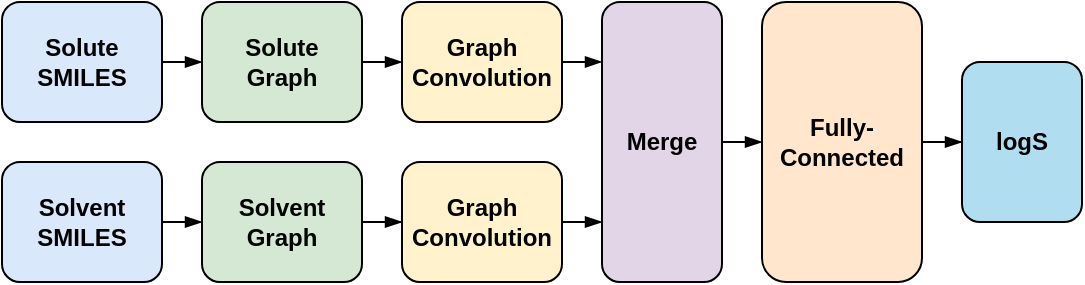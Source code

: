 <mxfile version="14.4.4" type="github">
  <diagram id="C5RBs43oDa-KdzZeNtuy" name="Page-1">
    <mxGraphModel dx="716" dy="428" grid="1" gridSize="10" guides="1" tooltips="1" connect="1" arrows="1" fold="1" page="1" pageScale="1" pageWidth="827" pageHeight="1169" math="0" shadow="0">
      <root>
        <mxCell id="WIyWlLk6GJQsqaUBKTNV-0" />
        <mxCell id="WIyWlLk6GJQsqaUBKTNV-1" parent="WIyWlLk6GJQsqaUBKTNV-0" />
        <mxCell id="qyxr5L-9Lcjn7ODCekHI-40" style="edgeStyle=orthogonalEdgeStyle;rounded=0;orthogonalLoop=1;jettySize=auto;html=1;exitX=1;exitY=0.5;exitDx=0;exitDy=0;entryX=0;entryY=0.5;entryDx=0;entryDy=0;fontStyle=1;endArrow=blockThin;endFill=1;" edge="1" parent="WIyWlLk6GJQsqaUBKTNV-1" source="qyxr5L-9Lcjn7ODCekHI-23" target="qyxr5L-9Lcjn7ODCekHI-29">
          <mxGeometry relative="1" as="geometry" />
        </mxCell>
        <mxCell id="qyxr5L-9Lcjn7ODCekHI-23" value="Solute&lt;br&gt;SMILES" style="rounded=1;whiteSpace=wrap;html=1;fontSize=12;glass=0;strokeWidth=1;shadow=0;fillColor=#dae8fc;fontStyle=1" vertex="1" parent="WIyWlLk6GJQsqaUBKTNV-1">
          <mxGeometry x="160" y="80" width="80" height="60" as="geometry" />
        </mxCell>
        <mxCell id="qyxr5L-9Lcjn7ODCekHI-43" style="edgeStyle=orthogonalEdgeStyle;rounded=0;orthogonalLoop=1;jettySize=auto;html=1;exitX=1;exitY=0.5;exitDx=0;exitDy=0;fontStyle=1;endArrow=blockThin;endFill=1;" edge="1" parent="WIyWlLk6GJQsqaUBKTNV-1" source="qyxr5L-9Lcjn7ODCekHI-25" target="qyxr5L-9Lcjn7ODCekHI-33">
          <mxGeometry relative="1" as="geometry" />
        </mxCell>
        <mxCell id="qyxr5L-9Lcjn7ODCekHI-25" value="Solvent&lt;br&gt;Graph" style="rounded=1;whiteSpace=wrap;html=1;fontSize=12;glass=0;strokeWidth=1;shadow=0;fillColor=#d5e8d4;fontStyle=1" vertex="1" parent="WIyWlLk6GJQsqaUBKTNV-1">
          <mxGeometry x="260" y="160" width="80" height="60" as="geometry" />
        </mxCell>
        <mxCell id="qyxr5L-9Lcjn7ODCekHI-41" style="edgeStyle=orthogonalEdgeStyle;rounded=0;orthogonalLoop=1;jettySize=auto;html=1;exitX=1;exitY=0.5;exitDx=0;exitDy=0;entryX=0;entryY=0.5;entryDx=0;entryDy=0;fontStyle=1;endArrow=blockThin;endFill=1;" edge="1" parent="WIyWlLk6GJQsqaUBKTNV-1" source="qyxr5L-9Lcjn7ODCekHI-27" target="qyxr5L-9Lcjn7ODCekHI-25">
          <mxGeometry relative="1" as="geometry" />
        </mxCell>
        <mxCell id="qyxr5L-9Lcjn7ODCekHI-27" value="Solvent&lt;br&gt;SMILES" style="rounded=1;whiteSpace=wrap;html=1;fontSize=12;glass=0;strokeWidth=1;shadow=0;fillColor=#dae8fc;fontStyle=1" vertex="1" parent="WIyWlLk6GJQsqaUBKTNV-1">
          <mxGeometry x="160" y="160" width="80" height="60" as="geometry" />
        </mxCell>
        <mxCell id="qyxr5L-9Lcjn7ODCekHI-42" style="edgeStyle=orthogonalEdgeStyle;rounded=0;orthogonalLoop=1;jettySize=auto;html=1;exitX=1;exitY=0.5;exitDx=0;exitDy=0;entryX=0;entryY=0.5;entryDx=0;entryDy=0;fontStyle=1;endArrow=blockThin;endFill=1;" edge="1" parent="WIyWlLk6GJQsqaUBKTNV-1" source="qyxr5L-9Lcjn7ODCekHI-29" target="qyxr5L-9Lcjn7ODCekHI-31">
          <mxGeometry relative="1" as="geometry" />
        </mxCell>
        <mxCell id="qyxr5L-9Lcjn7ODCekHI-29" value="Solute&lt;br&gt;Graph" style="rounded=1;whiteSpace=wrap;html=1;fontSize=12;glass=0;strokeWidth=1;shadow=0;fillColor=#d5e8d4;fontStyle=1" vertex="1" parent="WIyWlLk6GJQsqaUBKTNV-1">
          <mxGeometry x="260" y="80" width="80" height="60" as="geometry" />
        </mxCell>
        <mxCell id="qyxr5L-9Lcjn7ODCekHI-44" style="edgeStyle=orthogonalEdgeStyle;rounded=0;orthogonalLoop=1;jettySize=auto;html=1;exitX=1;exitY=0.5;exitDx=0;exitDy=0;entryX=0;entryY=0.214;entryDx=0;entryDy=0;entryPerimeter=0;fontStyle=1;endArrow=blockThin;endFill=1;" edge="1" parent="WIyWlLk6GJQsqaUBKTNV-1" source="qyxr5L-9Lcjn7ODCekHI-31" target="qyxr5L-9Lcjn7ODCekHI-35">
          <mxGeometry relative="1" as="geometry" />
        </mxCell>
        <mxCell id="qyxr5L-9Lcjn7ODCekHI-31" value="Graph&lt;br&gt;Convolution" style="rounded=1;whiteSpace=wrap;html=1;fontSize=12;glass=0;strokeWidth=1;shadow=0;fillColor=#fff2cc;fontStyle=1" vertex="1" parent="WIyWlLk6GJQsqaUBKTNV-1">
          <mxGeometry x="360" y="80" width="80" height="60" as="geometry" />
        </mxCell>
        <mxCell id="qyxr5L-9Lcjn7ODCekHI-45" style="edgeStyle=orthogonalEdgeStyle;rounded=0;orthogonalLoop=1;jettySize=auto;html=1;exitX=1;exitY=0.5;exitDx=0;exitDy=0;entryX=0;entryY=0.786;entryDx=0;entryDy=0;entryPerimeter=0;fontStyle=1;endArrow=blockThin;endFill=1;" edge="1" parent="WIyWlLk6GJQsqaUBKTNV-1" source="qyxr5L-9Lcjn7ODCekHI-33" target="qyxr5L-9Lcjn7ODCekHI-35">
          <mxGeometry relative="1" as="geometry" />
        </mxCell>
        <mxCell id="qyxr5L-9Lcjn7ODCekHI-33" value="&lt;span&gt;Graph&lt;br&gt;&lt;/span&gt;&lt;span&gt;Convolution&lt;/span&gt;" style="rounded=1;whiteSpace=wrap;html=1;fontSize=12;glass=0;strokeWidth=1;shadow=0;fillColor=#fff2cc;fontStyle=1" vertex="1" parent="WIyWlLk6GJQsqaUBKTNV-1">
          <mxGeometry x="360" y="160" width="80" height="60" as="geometry" />
        </mxCell>
        <mxCell id="qyxr5L-9Lcjn7ODCekHI-46" style="edgeStyle=orthogonalEdgeStyle;rounded=0;orthogonalLoop=1;jettySize=auto;html=1;exitX=1;exitY=0.5;exitDx=0;exitDy=0;entryX=0;entryY=0.5;entryDx=0;entryDy=0;fontStyle=1;endArrow=blockThin;endFill=1;" edge="1" parent="WIyWlLk6GJQsqaUBKTNV-1" source="qyxr5L-9Lcjn7ODCekHI-35" target="qyxr5L-9Lcjn7ODCekHI-37">
          <mxGeometry relative="1" as="geometry" />
        </mxCell>
        <mxCell id="qyxr5L-9Lcjn7ODCekHI-35" value="Merge" style="rounded=1;whiteSpace=wrap;html=1;fontSize=12;glass=0;strokeWidth=1;shadow=0;fillColor=#e1d5e7;fontStyle=1" vertex="1" parent="WIyWlLk6GJQsqaUBKTNV-1">
          <mxGeometry x="460" y="80" width="60" height="140" as="geometry" />
        </mxCell>
        <mxCell id="qyxr5L-9Lcjn7ODCekHI-49" style="edgeStyle=orthogonalEdgeStyle;rounded=0;orthogonalLoop=1;jettySize=auto;html=1;entryX=0;entryY=0.5;entryDx=0;entryDy=0;fontStyle=1;endArrow=blockThin;endFill=1;" edge="1" parent="WIyWlLk6GJQsqaUBKTNV-1" source="qyxr5L-9Lcjn7ODCekHI-37" target="qyxr5L-9Lcjn7ODCekHI-48">
          <mxGeometry relative="1" as="geometry" />
        </mxCell>
        <mxCell id="qyxr5L-9Lcjn7ODCekHI-37" value="Fully-Connected" style="rounded=1;whiteSpace=wrap;html=1;fontSize=12;glass=0;strokeWidth=1;shadow=0;fillColor=#ffe6cc;fontStyle=1" vertex="1" parent="WIyWlLk6GJQsqaUBKTNV-1">
          <mxGeometry x="540" y="80" width="80" height="140" as="geometry" />
        </mxCell>
        <mxCell id="qyxr5L-9Lcjn7ODCekHI-48" value="logS" style="rounded=1;whiteSpace=wrap;html=1;fontSize=12;glass=0;strokeWidth=1;shadow=0;fillColor=#b1ddf0;fontStyle=1" vertex="1" parent="WIyWlLk6GJQsqaUBKTNV-1">
          <mxGeometry x="640" y="110" width="60" height="80" as="geometry" />
        </mxCell>
      </root>
    </mxGraphModel>
  </diagram>
</mxfile>
